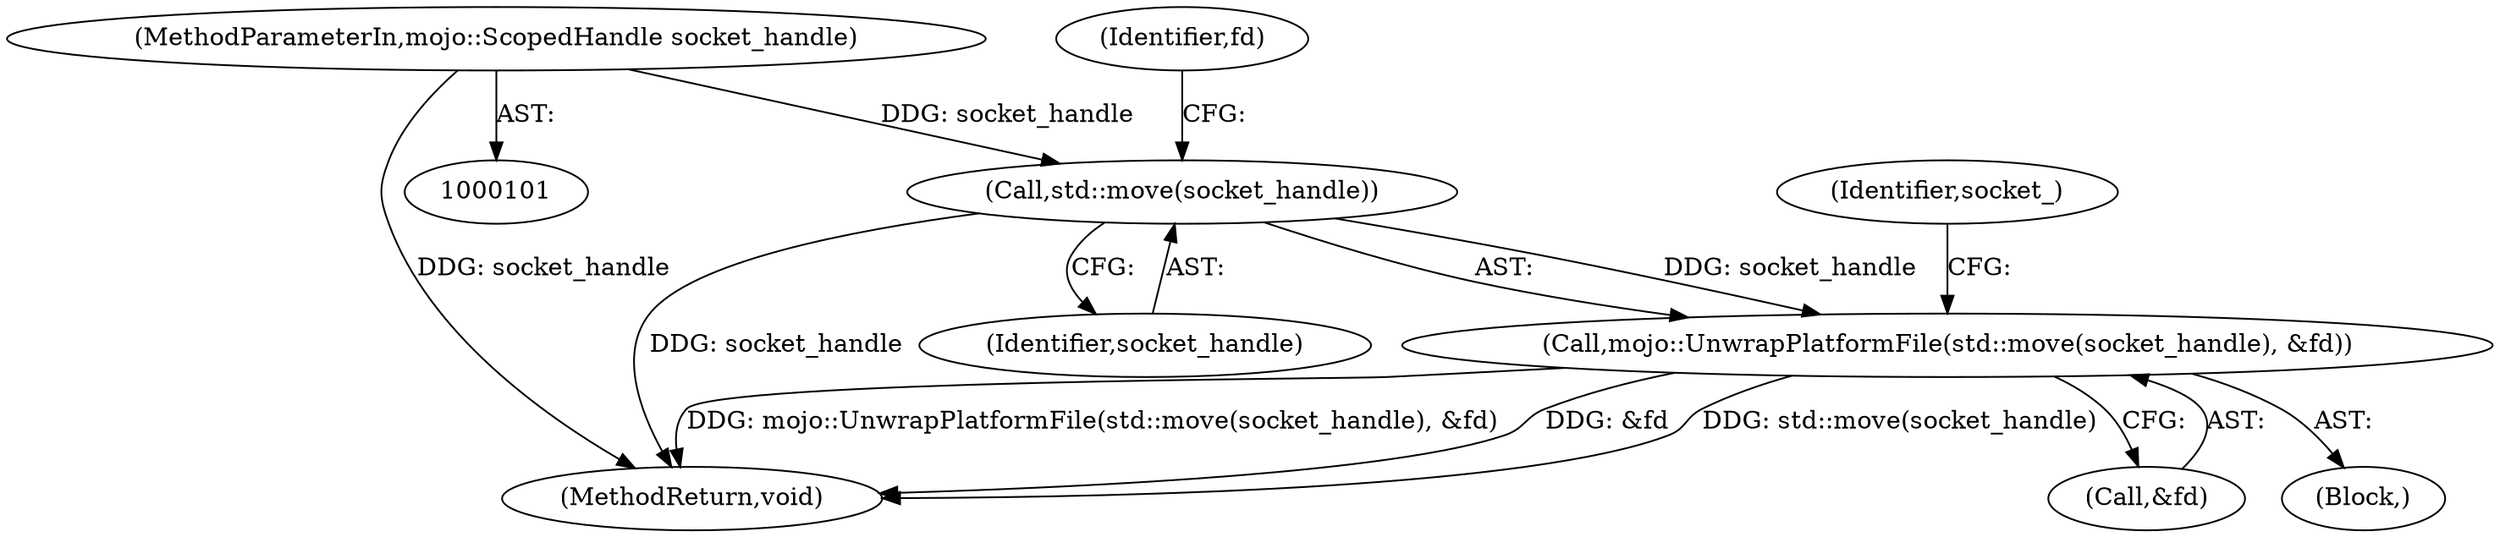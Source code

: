 digraph "0_Chrome_673ce95d481ea9368c4d4d43ac756ba1d6d9e608_27@API" {
"1000112" [label="(Call,std::move(socket_handle))"];
"1000103" [label="(MethodParameterIn,mojo::ScopedHandle socket_handle)"];
"1000111" [label="(Call,mojo::UnwrapPlatformFile(std::move(socket_handle), &fd))"];
"1000154" [label="(MethodReturn,void)"];
"1000114" [label="(Call,&fd)"];
"1000105" [label="(Block,)"];
"1000113" [label="(Identifier,socket_handle)"];
"1000103" [label="(MethodParameterIn,mojo::ScopedHandle socket_handle)"];
"1000112" [label="(Call,std::move(socket_handle))"];
"1000117" [label="(Identifier,socket_)"];
"1000111" [label="(Call,mojo::UnwrapPlatformFile(std::move(socket_handle), &fd))"];
"1000115" [label="(Identifier,fd)"];
"1000112" -> "1000111"  [label="AST: "];
"1000112" -> "1000113"  [label="CFG: "];
"1000113" -> "1000112"  [label="AST: "];
"1000115" -> "1000112"  [label="CFG: "];
"1000112" -> "1000154"  [label="DDG: socket_handle"];
"1000112" -> "1000111"  [label="DDG: socket_handle"];
"1000103" -> "1000112"  [label="DDG: socket_handle"];
"1000103" -> "1000101"  [label="AST: "];
"1000103" -> "1000154"  [label="DDG: socket_handle"];
"1000111" -> "1000105"  [label="AST: "];
"1000111" -> "1000114"  [label="CFG: "];
"1000114" -> "1000111"  [label="AST: "];
"1000117" -> "1000111"  [label="CFG: "];
"1000111" -> "1000154"  [label="DDG: &fd"];
"1000111" -> "1000154"  [label="DDG: std::move(socket_handle)"];
"1000111" -> "1000154"  [label="DDG: mojo::UnwrapPlatformFile(std::move(socket_handle), &fd)"];
}
